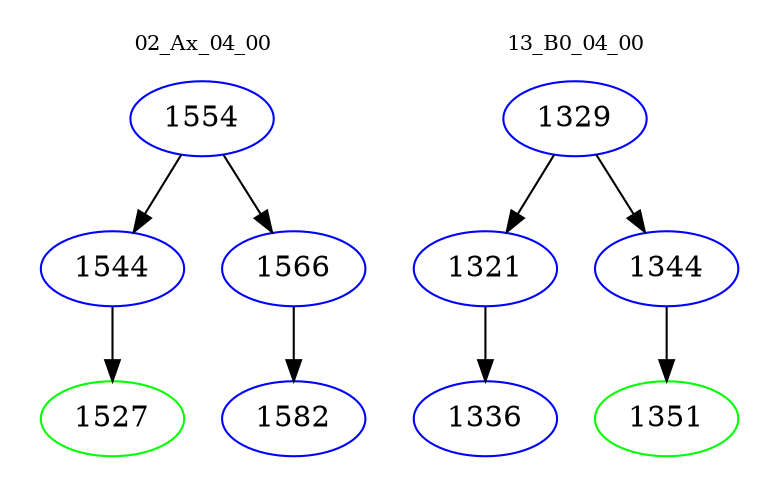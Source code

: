 digraph{
subgraph cluster_0 {
color = white
label = "02_Ax_04_00";
fontsize=10;
T0_1554 [label="1554", color="blue"]
T0_1554 -> T0_1544 [color="black"]
T0_1544 [label="1544", color="blue"]
T0_1544 -> T0_1527 [color="black"]
T0_1527 [label="1527", color="green"]
T0_1554 -> T0_1566 [color="black"]
T0_1566 [label="1566", color="blue"]
T0_1566 -> T0_1582 [color="black"]
T0_1582 [label="1582", color="blue"]
}
subgraph cluster_1 {
color = white
label = "13_B0_04_00";
fontsize=10;
T1_1329 [label="1329", color="blue"]
T1_1329 -> T1_1321 [color="black"]
T1_1321 [label="1321", color="blue"]
T1_1321 -> T1_1336 [color="black"]
T1_1336 [label="1336", color="blue"]
T1_1329 -> T1_1344 [color="black"]
T1_1344 [label="1344", color="blue"]
T1_1344 -> T1_1351 [color="black"]
T1_1351 [label="1351", color="green"]
}
}
